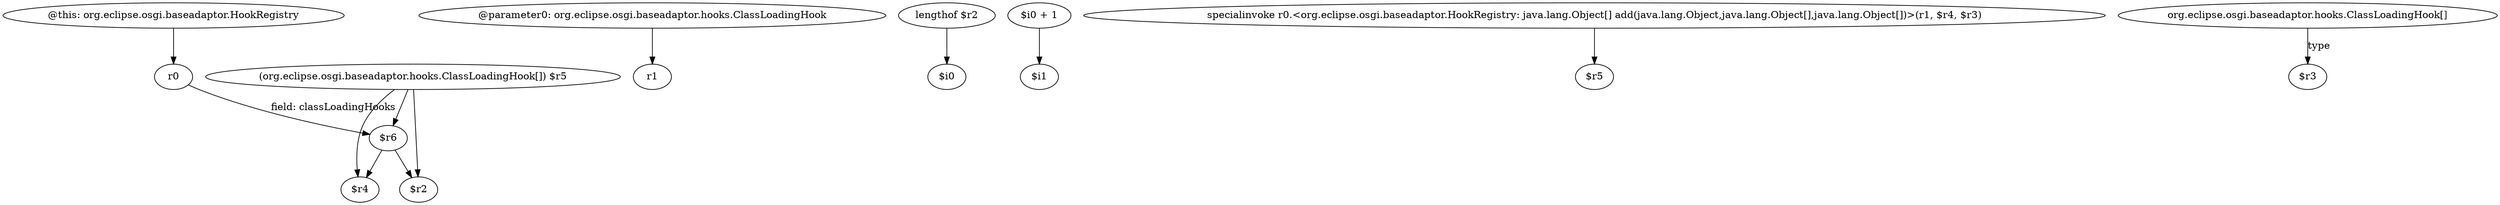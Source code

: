 digraph g {
0[label="(org.eclipse.osgi.baseadaptor.hooks.ClassLoadingHook[]) $r5"]
1[label="$r4"]
0->1[label=""]
2[label="$r2"]
0->2[label=""]
3[label="@parameter0: org.eclipse.osgi.baseadaptor.hooks.ClassLoadingHook"]
4[label="r1"]
3->4[label=""]
5[label="$r6"]
0->5[label=""]
6[label="r0"]
6->5[label="field: classLoadingHooks"]
5->1[label=""]
7[label="lengthof $r2"]
8[label="$i0"]
7->8[label=""]
9[label="@this: org.eclipse.osgi.baseadaptor.HookRegistry"]
9->6[label=""]
10[label="$i0 + 1"]
11[label="$i1"]
10->11[label=""]
12[label="specialinvoke r0.<org.eclipse.osgi.baseadaptor.HookRegistry: java.lang.Object[] add(java.lang.Object,java.lang.Object[],java.lang.Object[])>(r1, $r4, $r3)"]
13[label="$r5"]
12->13[label=""]
5->2[label=""]
14[label="org.eclipse.osgi.baseadaptor.hooks.ClassLoadingHook[]"]
15[label="$r3"]
14->15[label="type"]
}
